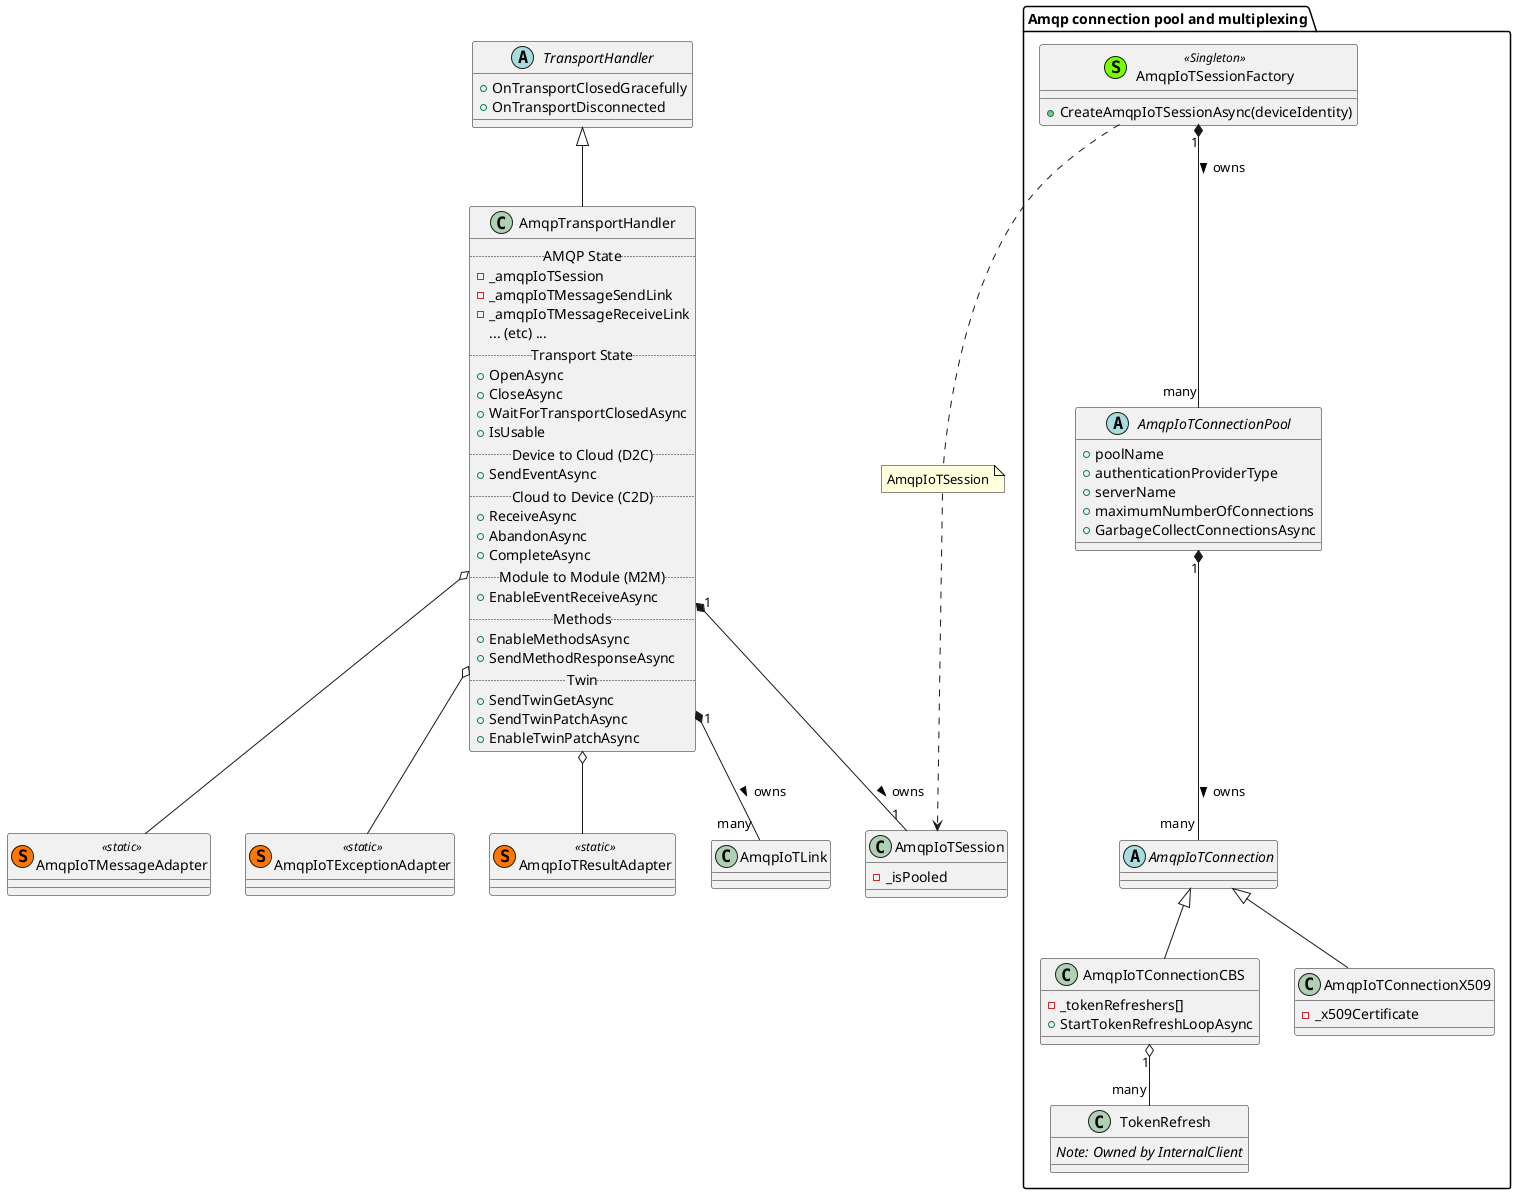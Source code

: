@startuml csharpDeviceClientAmqpArchitecture

abstract class TransportHandler 
{
    + OnTransportClosedGracefully
    + OnTransportDisconnected
}

class AmqpTransportHandler
{
    ..AMQP State..
    - _amqpIoTSession
    - _amqpIoTMessageSendLink
    - _amqpIoTMessageReceiveLink
      ... (etc) ...
    ..Transport State..
    + OpenAsync
    + CloseAsync
    + WaitForTransportClosedAsync
    + IsUsable
    ..Device to Cloud (D2C)..
    + SendEventAsync
    ..Cloud to Device (C2D)..
    + ReceiveAsync
    + AbandonAsync
    + CompleteAsync
    ..Module to Module (M2M)..
    + EnableEventReceiveAsync
    ..Methods..
    + EnableMethodsAsync
    + SendMethodResponseAsync
    ..Twin..
    + SendTwinGetAsync
    + SendTwinPatchAsync
    + EnableTwinPatchAsync
}

class AmqpIoTMessageAdapter << (S,#FF7700) static >>
{
}

class AmqpIoTExceptionAdapter << (S,#FF7700) static >>
{
}

class AmqpIoTResultAdapter << (S,#FF7700) static >>
{
}

class AmqpIoTLink
{
}

class AmqpIoTSession
{
    - _isPooled
}

package "Amqp connection pool and multiplexing"
{
    class AmqpIoTSessionFactory << (S,#77FF00) Singleton>>
    {
        + CreateAmqpIoTSessionAsync(deviceIdentity)
    }

    abstract class AmqpIoTConnectionPool
    {
        + poolName
        + authenticationProviderType
        + serverName
        + maximumNumberOfConnections
        + GarbageCollectConnectionsAsync
    }

    abstract class AmqpIoTConnection
    {
    }

    class AmqpIoTConnectionCBS
    {
        - _tokenRefreshers[]
        + StartTokenRefreshLoopAsync

    }

    class AmqpIoTConnectionX509
    {
        - _x509Certificate
    }

    class TokenRefresh
    {
        //Note: Owned by InternalClient//
    }
}

TransportHandler <|-- AmqpTransportHandler
AmqpTransportHandler "1" *-- "1" AmqpIoTSession : owns >
AmqpTransportHandler "1" *-- "many" AmqpIoTLink : owns >
AmqpTransportHandler o-- AmqpIoTMessageAdapter
AmqpTransportHandler o-- AmqpIoTExceptionAdapter
AmqpTransportHandler o-- AmqpIoTResultAdapter

AmqpIoTSessionFactory "1" *-- "many" AmqpIoTConnectionPool : owns >
AmqpIoTConnectionPool "1" *-- "many" AmqpIoTConnection : owns >
AmqpIoTConnection <|-- AmqpIoTConnectionCBS
AmqpIoTConnection <|-- AmqpIoTConnectionX509
AmqpIoTConnectionCBS "1" o-- "many" TokenRefresh

note "AmqpIoTSession" as N1
AmqpIoTSessionFactory .. N1
N1 ..> AmqpIoTSession

@enduml
